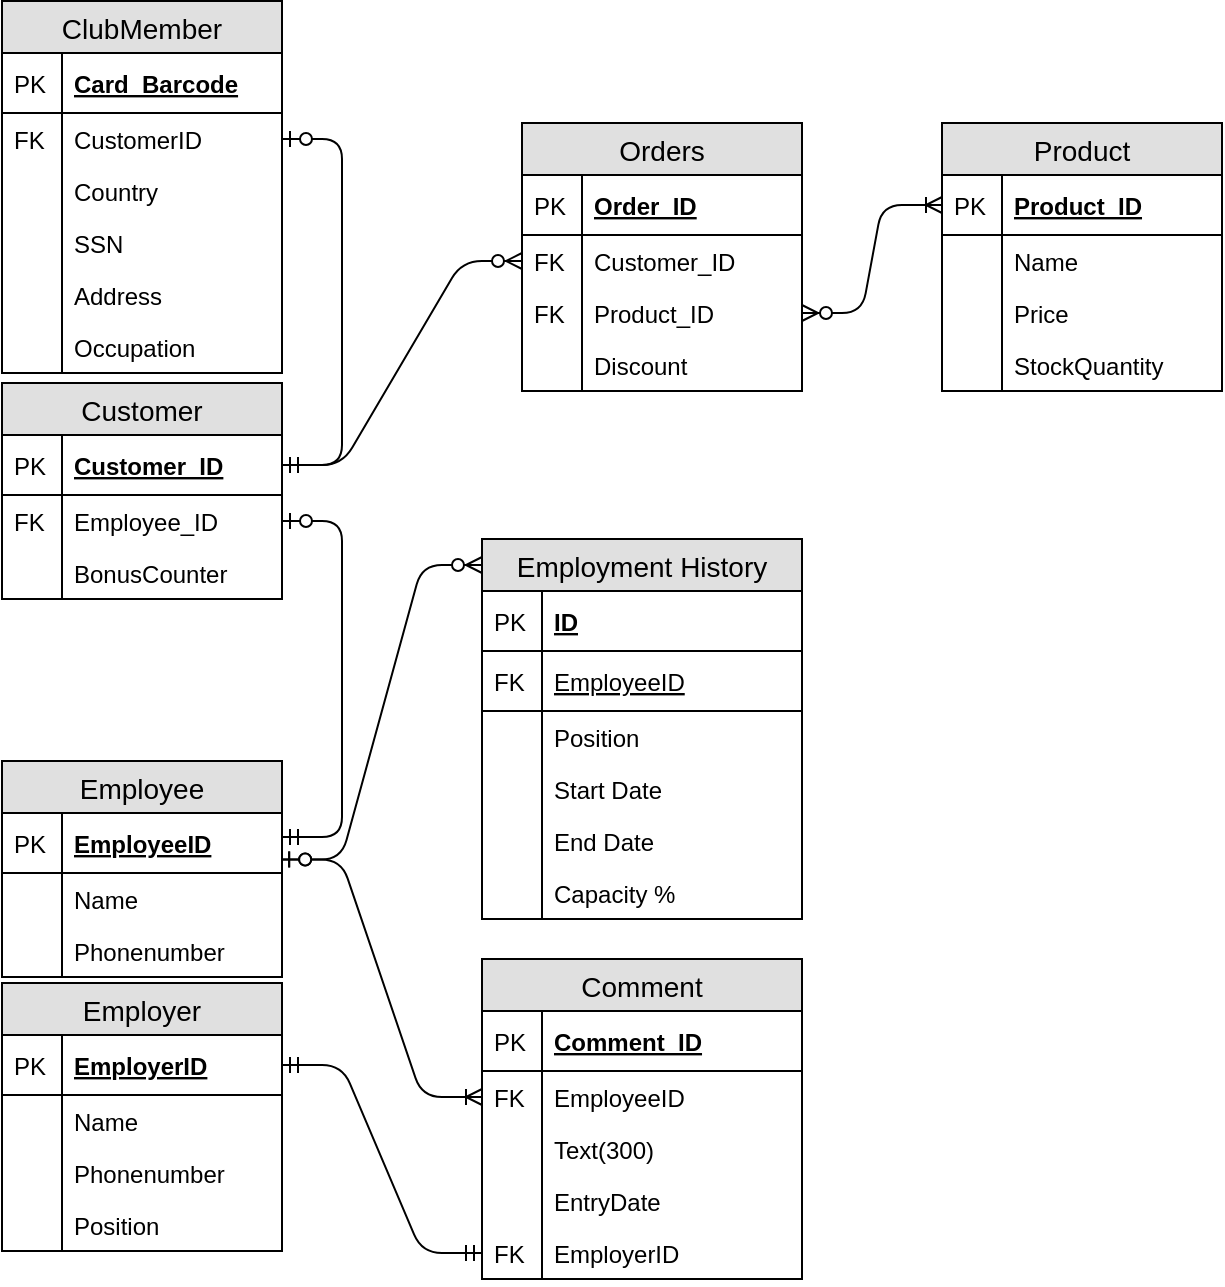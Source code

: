 <mxfile version="10.6.7" type="github"><diagram id="Jb8Aa0eDU6_dz6jblZv0" name="Page-1"><mxGraphModel dx="1403" dy="787" grid="1" gridSize="10" guides="1" tooltips="1" connect="1" arrows="1" fold="1" page="1" pageScale="1" pageWidth="827" pageHeight="1169" math="0" shadow="0"><root><mxCell id="0"/><mxCell id="1" parent="0"/><mxCell id="aHAAxWWIBN9m9v9XSV6--5" value="" style="edgeStyle=entityRelationEdgeStyle;fontSize=12;html=1;endArrow=ERoneToMany;startArrow=ERzeroToMany;" parent="1" source="y24Xcp6i1b98Lop004pg-53" target="y24Xcp6i1b98Lop004pg-74" edge="1"><mxGeometry width="100" height="100" relative="1" as="geometry"><mxPoint x="470" y="155.5" as="sourcePoint"/><mxPoint x="560" y="130.5" as="targetPoint"/></mxGeometry></mxCell><mxCell id="aHAAxWWIBN9m9v9XSV6--6" value="" style="edgeStyle=entityRelationEdgeStyle;fontSize=12;html=1;endArrow=ERzeroToMany;startArrow=ERmandOne;" parent="1" source="y24Xcp6i1b98Lop004pg-38" target="y24Xcp6i1b98Lop004pg-51" edge="1"><mxGeometry width="100" height="100" relative="1" as="geometry"><mxPoint x="270" y="194.5" as="sourcePoint"/><mxPoint x="290" y="135.5" as="targetPoint"/></mxGeometry></mxCell><mxCell id="y24Xcp6i1b98Lop004pg-6" value="Employment History" style="swimlane;fontStyle=0;childLayout=stackLayout;horizontal=1;startSize=26;fillColor=#e0e0e0;horizontalStack=0;resizeParent=1;resizeParentMax=0;resizeLast=0;collapsible=1;marginBottom=0;swimlaneFillColor=#ffffff;align=center;fontSize=14;" parent="1" vertex="1"><mxGeometry x="350" y="343.5" width="160" height="190" as="geometry"><mxRectangle x="350" y="361" width="160" height="26" as="alternateBounds"/></mxGeometry></mxCell><mxCell id="y24Xcp6i1b98Lop004pg-31" value="ID" style="shape=partialRectangle;top=0;left=0;right=0;bottom=1;align=left;verticalAlign=middle;fillColor=none;spacingLeft=34;spacingRight=4;overflow=hidden;rotatable=0;points=[[0,0.5],[1,0.5]];portConstraint=eastwest;dropTarget=0;fontStyle=5;fontSize=12;" parent="y24Xcp6i1b98Lop004pg-6" vertex="1"><mxGeometry y="26" width="160" height="30" as="geometry"/></mxCell><mxCell id="y24Xcp6i1b98Lop004pg-32" value="PK" style="shape=partialRectangle;top=0;left=0;bottom=0;fillColor=none;align=left;verticalAlign=middle;spacingLeft=4;spacingRight=4;overflow=hidden;rotatable=0;points=[];portConstraint=eastwest;part=1;fontSize=12;" parent="y24Xcp6i1b98Lop004pg-31" vertex="1" connectable="0"><mxGeometry width="30" height="30" as="geometry"/></mxCell><mxCell id="y24Xcp6i1b98Lop004pg-7" value="EmployeeID" style="shape=partialRectangle;top=0;left=0;right=0;bottom=1;align=left;verticalAlign=middle;fillColor=none;spacingLeft=34;spacingRight=4;overflow=hidden;rotatable=0;points=[[0,0.5],[1,0.5]];portConstraint=eastwest;dropTarget=0;fontStyle=4;fontSize=12;" parent="y24Xcp6i1b98Lop004pg-6" vertex="1"><mxGeometry y="56" width="160" height="30" as="geometry"/></mxCell><mxCell id="y24Xcp6i1b98Lop004pg-8" value="FK" style="shape=partialRectangle;top=0;left=0;bottom=0;fillColor=none;align=left;verticalAlign=middle;spacingLeft=4;spacingRight=4;overflow=hidden;rotatable=0;points=[];portConstraint=eastwest;part=1;fontSize=12;" parent="y24Xcp6i1b98Lop004pg-7" vertex="1" connectable="0"><mxGeometry width="30" height="30" as="geometry"/></mxCell><mxCell id="y24Xcp6i1b98Lop004pg-9" value="Position" style="shape=partialRectangle;top=0;left=0;right=0;bottom=0;align=left;verticalAlign=top;fillColor=none;spacingLeft=34;spacingRight=4;overflow=hidden;rotatable=0;points=[[0,0.5],[1,0.5]];portConstraint=eastwest;dropTarget=0;fontSize=12;" parent="y24Xcp6i1b98Lop004pg-6" vertex="1"><mxGeometry y="86" width="160" height="26" as="geometry"/></mxCell><mxCell id="y24Xcp6i1b98Lop004pg-10" value="" style="shape=partialRectangle;top=0;left=0;bottom=0;fillColor=none;align=left;verticalAlign=top;spacingLeft=4;spacingRight=4;overflow=hidden;rotatable=0;points=[];portConstraint=eastwest;part=1;fontSize=12;" parent="y24Xcp6i1b98Lop004pg-9" vertex="1" connectable="0"><mxGeometry width="30" height="26" as="geometry"/></mxCell><mxCell id="y24Xcp6i1b98Lop004pg-11" value="Start Date&#xA;" style="shape=partialRectangle;top=0;left=0;right=0;bottom=0;align=left;verticalAlign=top;fillColor=none;spacingLeft=34;spacingRight=4;overflow=hidden;rotatable=0;points=[[0,0.5],[1,0.5]];portConstraint=eastwest;dropTarget=0;fontSize=12;" parent="y24Xcp6i1b98Lop004pg-6" vertex="1"><mxGeometry y="112" width="160" height="26" as="geometry"/></mxCell><mxCell id="y24Xcp6i1b98Lop004pg-12" value="" style="shape=partialRectangle;top=0;left=0;bottom=0;fillColor=none;align=left;verticalAlign=top;spacingLeft=4;spacingRight=4;overflow=hidden;rotatable=0;points=[];portConstraint=eastwest;part=1;fontSize=12;" parent="y24Xcp6i1b98Lop004pg-11" vertex="1" connectable="0"><mxGeometry width="30" height="26" as="geometry"/></mxCell><mxCell id="y24Xcp6i1b98Lop004pg-13" value="End Date" style="shape=partialRectangle;top=0;left=0;right=0;bottom=0;align=left;verticalAlign=top;fillColor=none;spacingLeft=34;spacingRight=4;overflow=hidden;rotatable=0;points=[[0,0.5],[1,0.5]];portConstraint=eastwest;dropTarget=0;fontSize=12;" parent="y24Xcp6i1b98Lop004pg-6" vertex="1"><mxGeometry y="138" width="160" height="26" as="geometry"/></mxCell><mxCell id="y24Xcp6i1b98Lop004pg-14" value="" style="shape=partialRectangle;top=0;left=0;bottom=0;fillColor=none;align=left;verticalAlign=top;spacingLeft=4;spacingRight=4;overflow=hidden;rotatable=0;points=[];portConstraint=eastwest;part=1;fontSize=12;" parent="y24Xcp6i1b98Lop004pg-13" vertex="1" connectable="0"><mxGeometry width="30" height="26" as="geometry"/></mxCell><mxCell id="y24Xcp6i1b98Lop004pg-17" value="Capacity %" style="shape=partialRectangle;top=0;left=0;right=0;bottom=0;align=left;verticalAlign=top;fillColor=none;spacingLeft=34;spacingRight=4;overflow=hidden;rotatable=0;points=[[0,0.5],[1,0.5]];portConstraint=eastwest;dropTarget=0;fontSize=12;" parent="y24Xcp6i1b98Lop004pg-6" vertex="1"><mxGeometry y="164" width="160" height="26" as="geometry"/></mxCell><mxCell id="y24Xcp6i1b98Lop004pg-18" value="" style="shape=partialRectangle;top=0;left=0;bottom=0;fillColor=none;align=left;verticalAlign=top;spacingLeft=4;spacingRight=4;overflow=hidden;rotatable=0;points=[];portConstraint=eastwest;part=1;fontSize=12;" parent="y24Xcp6i1b98Lop004pg-17" vertex="1" connectable="0"><mxGeometry width="30" height="26" as="geometry"/></mxCell><mxCell id="y24Xcp6i1b98Lop004pg-19" value="" style="edgeStyle=entityRelationEdgeStyle;fontSize=12;html=1;endArrow=ERzeroToMany;startArrow=ERzeroToOne;exitX=0.997;exitY=0.774;exitDx=0;exitDy=0;exitPerimeter=0;" parent="1" source="y24Xcp6i1b98Lop004pg-35" edge="1"><mxGeometry width="100" height="100" relative="1" as="geometry"><mxPoint x="249.731" y="476.435" as="sourcePoint"/><mxPoint x="350" y="356.5" as="targetPoint"/></mxGeometry></mxCell><mxCell id="y24Xcp6i1b98Lop004pg-20" value="Employee" style="swimlane;fontStyle=0;childLayout=stackLayout;horizontal=1;startSize=26;fillColor=#e0e0e0;horizontalStack=0;resizeParent=1;resizeParentMax=0;resizeLast=0;collapsible=1;marginBottom=0;swimlaneFillColor=#ffffff;align=center;fontSize=14;" parent="1" vertex="1"><mxGeometry x="110" y="454.5" width="140" height="108" as="geometry"/></mxCell><mxCell id="y24Xcp6i1b98Lop004pg-35" value="EmployeeID" style="shape=partialRectangle;top=0;left=0;right=0;bottom=1;align=left;verticalAlign=middle;fillColor=none;spacingLeft=34;spacingRight=4;overflow=hidden;rotatable=0;points=[[0,0.5],[1,0.5]];portConstraint=eastwest;dropTarget=0;fontStyle=5;fontSize=12;" parent="y24Xcp6i1b98Lop004pg-20" vertex="1"><mxGeometry y="26" width="140" height="30" as="geometry"/></mxCell><mxCell id="y24Xcp6i1b98Lop004pg-36" value="PK" style="shape=partialRectangle;top=0;left=0;bottom=0;fillColor=none;align=left;verticalAlign=middle;spacingLeft=4;spacingRight=4;overflow=hidden;rotatable=0;points=[];portConstraint=eastwest;part=1;fontSize=12;" parent="y24Xcp6i1b98Lop004pg-35" vertex="1" connectable="0"><mxGeometry width="30" height="30" as="geometry"/></mxCell><mxCell id="y24Xcp6i1b98Lop004pg-23" value="Name" style="shape=partialRectangle;top=0;left=0;right=0;bottom=0;align=left;verticalAlign=top;fillColor=none;spacingLeft=34;spacingRight=4;overflow=hidden;rotatable=0;points=[[0,0.5],[1,0.5]];portConstraint=eastwest;dropTarget=0;fontSize=12;" parent="y24Xcp6i1b98Lop004pg-20" vertex="1"><mxGeometry y="56" width="140" height="26" as="geometry"/></mxCell><mxCell id="y24Xcp6i1b98Lop004pg-24" value="" style="shape=partialRectangle;top=0;left=0;bottom=0;fillColor=none;align=left;verticalAlign=top;spacingLeft=4;spacingRight=4;overflow=hidden;rotatable=0;points=[];portConstraint=eastwest;part=1;fontSize=12;" parent="y24Xcp6i1b98Lop004pg-23" vertex="1" connectable="0"><mxGeometry width="30" height="26" as="geometry"/></mxCell><mxCell id="y24Xcp6i1b98Lop004pg-98" value="Phonenumber" style="shape=partialRectangle;top=0;left=0;right=0;bottom=0;align=left;verticalAlign=top;fillColor=none;spacingLeft=34;spacingRight=4;overflow=hidden;rotatable=0;points=[[0,0.5],[1,0.5]];portConstraint=eastwest;dropTarget=0;fontSize=12;" parent="y24Xcp6i1b98Lop004pg-20" vertex="1"><mxGeometry y="82" width="140" height="26" as="geometry"/></mxCell><mxCell id="y24Xcp6i1b98Lop004pg-99" value="" style="shape=partialRectangle;top=0;left=0;bottom=0;fillColor=none;align=left;verticalAlign=top;spacingLeft=4;spacingRight=4;overflow=hidden;rotatable=0;points=[];portConstraint=eastwest;part=1;fontSize=12;" parent="y24Xcp6i1b98Lop004pg-98" vertex="1" connectable="0"><mxGeometry width="30" height="26" as="geometry"/></mxCell><mxCell id="y24Xcp6i1b98Lop004pg-37" value="Customer" style="swimlane;fontStyle=0;childLayout=stackLayout;horizontal=1;startSize=26;fillColor=#e0e0e0;horizontalStack=0;resizeParent=1;resizeParentMax=0;resizeLast=0;collapsible=1;marginBottom=0;swimlaneFillColor=#ffffff;align=center;fontSize=14;" parent="1" vertex="1"><mxGeometry x="110" y="265.5" width="140" height="108" as="geometry"/></mxCell><mxCell id="y24Xcp6i1b98Lop004pg-38" value="Customer_ID" style="shape=partialRectangle;top=0;left=0;right=0;bottom=1;align=left;verticalAlign=middle;fillColor=none;spacingLeft=34;spacingRight=4;overflow=hidden;rotatable=0;points=[[0,0.5],[1,0.5]];portConstraint=eastwest;dropTarget=0;fontStyle=5;fontSize=12;" parent="y24Xcp6i1b98Lop004pg-37" vertex="1"><mxGeometry y="26" width="140" height="30" as="geometry"/></mxCell><mxCell id="y24Xcp6i1b98Lop004pg-39" value="PK" style="shape=partialRectangle;top=0;left=0;bottom=0;fillColor=none;align=left;verticalAlign=middle;spacingLeft=4;spacingRight=4;overflow=hidden;rotatable=0;points=[];portConstraint=eastwest;part=1;fontSize=12;" parent="y24Xcp6i1b98Lop004pg-38" vertex="1" connectable="0"><mxGeometry width="30" height="30" as="geometry"/></mxCell><mxCell id="y24Xcp6i1b98Lop004pg-40" value="Employee_ID" style="shape=partialRectangle;top=0;left=0;right=0;bottom=0;align=left;verticalAlign=top;fillColor=none;spacingLeft=34;spacingRight=4;overflow=hidden;rotatable=0;points=[[0,0.5],[1,0.5]];portConstraint=eastwest;dropTarget=0;fontSize=12;" parent="y24Xcp6i1b98Lop004pg-37" vertex="1"><mxGeometry y="56" width="140" height="26" as="geometry"/></mxCell><mxCell id="y24Xcp6i1b98Lop004pg-41" value="FK" style="shape=partialRectangle;top=0;left=0;bottom=0;fillColor=none;align=left;verticalAlign=top;spacingLeft=4;spacingRight=4;overflow=hidden;rotatable=0;points=[];portConstraint=eastwest;part=1;fontSize=12;" parent="y24Xcp6i1b98Lop004pg-40" vertex="1" connectable="0"><mxGeometry width="30" height="26" as="geometry"/></mxCell><mxCell id="y24Xcp6i1b98Lop004pg-42" value="BonusCounter" style="shape=partialRectangle;top=0;left=0;right=0;bottom=0;align=left;verticalAlign=top;fillColor=none;spacingLeft=34;spacingRight=4;overflow=hidden;rotatable=0;points=[[0,0.5],[1,0.5]];portConstraint=eastwest;dropTarget=0;fontSize=12;" parent="y24Xcp6i1b98Lop004pg-37" vertex="1"><mxGeometry y="82" width="140" height="26" as="geometry"/></mxCell><mxCell id="y24Xcp6i1b98Lop004pg-43" value="" style="shape=partialRectangle;top=0;left=0;bottom=0;fillColor=none;align=left;verticalAlign=top;spacingLeft=4;spacingRight=4;overflow=hidden;rotatable=0;points=[];portConstraint=eastwest;part=1;fontSize=12;" parent="y24Xcp6i1b98Lop004pg-42" vertex="1" connectable="0"><mxGeometry width="30" height="26" as="geometry"/></mxCell><mxCell id="y24Xcp6i1b98Lop004pg-48" value="Orders" style="swimlane;fontStyle=0;childLayout=stackLayout;horizontal=1;startSize=26;fillColor=#e0e0e0;horizontalStack=0;resizeParent=1;resizeParentMax=0;resizeLast=0;collapsible=1;marginBottom=0;swimlaneFillColor=#ffffff;align=center;fontSize=14;" parent="1" vertex="1"><mxGeometry x="370" y="135.5" width="140" height="134" as="geometry"/></mxCell><mxCell id="y24Xcp6i1b98Lop004pg-49" value="Order_ID" style="shape=partialRectangle;top=0;left=0;right=0;bottom=1;align=left;verticalAlign=middle;fillColor=none;spacingLeft=34;spacingRight=4;overflow=hidden;rotatable=0;points=[[0,0.5],[1,0.5]];portConstraint=eastwest;dropTarget=0;fontStyle=5;fontSize=12;" parent="y24Xcp6i1b98Lop004pg-48" vertex="1"><mxGeometry y="26" width="140" height="30" as="geometry"/></mxCell><mxCell id="y24Xcp6i1b98Lop004pg-50" value="PK" style="shape=partialRectangle;top=0;left=0;bottom=0;fillColor=none;align=left;verticalAlign=middle;spacingLeft=4;spacingRight=4;overflow=hidden;rotatable=0;points=[];portConstraint=eastwest;part=1;fontSize=12;" parent="y24Xcp6i1b98Lop004pg-49" vertex="1" connectable="0"><mxGeometry width="30" height="30" as="geometry"/></mxCell><mxCell id="y24Xcp6i1b98Lop004pg-51" value="Customer_ID" style="shape=partialRectangle;top=0;left=0;right=0;bottom=0;align=left;verticalAlign=top;fillColor=none;spacingLeft=34;spacingRight=4;overflow=hidden;rotatable=0;points=[[0,0.5],[1,0.5]];portConstraint=eastwest;dropTarget=0;fontSize=12;" parent="y24Xcp6i1b98Lop004pg-48" vertex="1"><mxGeometry y="56" width="140" height="26" as="geometry"/></mxCell><mxCell id="y24Xcp6i1b98Lop004pg-52" value="FK" style="shape=partialRectangle;top=0;left=0;bottom=0;fillColor=none;align=left;verticalAlign=top;spacingLeft=4;spacingRight=4;overflow=hidden;rotatable=0;points=[];portConstraint=eastwest;part=1;fontSize=12;" parent="y24Xcp6i1b98Lop004pg-51" vertex="1" connectable="0"><mxGeometry width="30" height="26" as="geometry"/></mxCell><mxCell id="y24Xcp6i1b98Lop004pg-53" value="Product_ID" style="shape=partialRectangle;top=0;left=0;right=0;bottom=0;align=left;verticalAlign=top;fillColor=none;spacingLeft=34;spacingRight=4;overflow=hidden;rotatable=0;points=[[0,0.5],[1,0.5]];portConstraint=eastwest;dropTarget=0;fontSize=12;" parent="y24Xcp6i1b98Lop004pg-48" vertex="1"><mxGeometry y="82" width="140" height="26" as="geometry"/></mxCell><mxCell id="y24Xcp6i1b98Lop004pg-54" value="FK" style="shape=partialRectangle;top=0;left=0;bottom=0;fillColor=none;align=left;verticalAlign=top;spacingLeft=4;spacingRight=4;overflow=hidden;rotatable=0;points=[];portConstraint=eastwest;part=1;fontSize=12;" parent="y24Xcp6i1b98Lop004pg-53" vertex="1" connectable="0"><mxGeometry width="30" height="26" as="geometry"/></mxCell><mxCell id="9eRgfXfE2KZrdegdF3_T-24" value="Discount" style="shape=partialRectangle;top=0;left=0;right=0;bottom=0;align=left;verticalAlign=top;fillColor=none;spacingLeft=34;spacingRight=4;overflow=hidden;rotatable=0;points=[[0,0.5],[1,0.5]];portConstraint=eastwest;dropTarget=0;fontSize=12;" vertex="1" parent="y24Xcp6i1b98Lop004pg-48"><mxGeometry y="108" width="140" height="26" as="geometry"/></mxCell><mxCell id="9eRgfXfE2KZrdegdF3_T-25" value="" style="shape=partialRectangle;top=0;left=0;bottom=0;fillColor=none;align=left;verticalAlign=top;spacingLeft=4;spacingRight=4;overflow=hidden;rotatable=0;points=[];portConstraint=eastwest;part=1;fontSize=12;" vertex="1" connectable="0" parent="9eRgfXfE2KZrdegdF3_T-24"><mxGeometry width="30" height="26" as="geometry"/></mxCell><mxCell id="y24Xcp6i1b98Lop004pg-73" value="Product" style="swimlane;fontStyle=0;childLayout=stackLayout;horizontal=1;startSize=26;fillColor=#e0e0e0;horizontalStack=0;resizeParent=1;resizeParentMax=0;resizeLast=0;collapsible=1;marginBottom=0;swimlaneFillColor=#ffffff;align=center;fontSize=14;" parent="1" vertex="1"><mxGeometry x="580" y="135.5" width="140" height="134" as="geometry"/></mxCell><mxCell id="y24Xcp6i1b98Lop004pg-74" value="Product_ID" style="shape=partialRectangle;top=0;left=0;right=0;bottom=1;align=left;verticalAlign=middle;fillColor=none;spacingLeft=34;spacingRight=4;overflow=hidden;rotatable=0;points=[[0,0.5],[1,0.5]];portConstraint=eastwest;dropTarget=0;fontStyle=5;fontSize=12;" parent="y24Xcp6i1b98Lop004pg-73" vertex="1"><mxGeometry y="26" width="140" height="30" as="geometry"/></mxCell><mxCell id="y24Xcp6i1b98Lop004pg-75" value="PK" style="shape=partialRectangle;top=0;left=0;bottom=0;fillColor=none;align=left;verticalAlign=middle;spacingLeft=4;spacingRight=4;overflow=hidden;rotatable=0;points=[];portConstraint=eastwest;part=1;fontSize=12;" parent="y24Xcp6i1b98Lop004pg-74" vertex="1" connectable="0"><mxGeometry width="30" height="30" as="geometry"/></mxCell><mxCell id="y24Xcp6i1b98Lop004pg-76" value="Name" style="shape=partialRectangle;top=0;left=0;right=0;bottom=0;align=left;verticalAlign=top;fillColor=none;spacingLeft=34;spacingRight=4;overflow=hidden;rotatable=0;points=[[0,0.5],[1,0.5]];portConstraint=eastwest;dropTarget=0;fontSize=12;" parent="y24Xcp6i1b98Lop004pg-73" vertex="1"><mxGeometry y="56" width="140" height="26" as="geometry"/></mxCell><mxCell id="y24Xcp6i1b98Lop004pg-77" value="" style="shape=partialRectangle;top=0;left=0;bottom=0;fillColor=none;align=left;verticalAlign=top;spacingLeft=4;spacingRight=4;overflow=hidden;rotatable=0;points=[];portConstraint=eastwest;part=1;fontSize=12;" parent="y24Xcp6i1b98Lop004pg-76" vertex="1" connectable="0"><mxGeometry width="30" height="26" as="geometry"/></mxCell><mxCell id="y24Xcp6i1b98Lop004pg-78" value="Price" style="shape=partialRectangle;top=0;left=0;right=0;bottom=0;align=left;verticalAlign=top;fillColor=none;spacingLeft=34;spacingRight=4;overflow=hidden;rotatable=0;points=[[0,0.5],[1,0.5]];portConstraint=eastwest;dropTarget=0;fontSize=12;" parent="y24Xcp6i1b98Lop004pg-73" vertex="1"><mxGeometry y="82" width="140" height="26" as="geometry"/></mxCell><mxCell id="y24Xcp6i1b98Lop004pg-79" value="" style="shape=partialRectangle;top=0;left=0;bottom=0;fillColor=none;align=left;verticalAlign=top;spacingLeft=4;spacingRight=4;overflow=hidden;rotatable=0;points=[];portConstraint=eastwest;part=1;fontSize=12;" parent="y24Xcp6i1b98Lop004pg-78" vertex="1" connectable="0"><mxGeometry width="30" height="26" as="geometry"/></mxCell><mxCell id="9eRgfXfE2KZrdegdF3_T-22" value="StockQuantity" style="shape=partialRectangle;top=0;left=0;right=0;bottom=0;align=left;verticalAlign=top;fillColor=none;spacingLeft=34;spacingRight=4;overflow=hidden;rotatable=0;points=[[0,0.5],[1,0.5]];portConstraint=eastwest;dropTarget=0;fontSize=12;" vertex="1" parent="y24Xcp6i1b98Lop004pg-73"><mxGeometry y="108" width="140" height="26" as="geometry"/></mxCell><mxCell id="9eRgfXfE2KZrdegdF3_T-23" value="" style="shape=partialRectangle;top=0;left=0;bottom=0;fillColor=none;align=left;verticalAlign=top;spacingLeft=4;spacingRight=4;overflow=hidden;rotatable=0;points=[];portConstraint=eastwest;part=1;fontSize=12;" vertex="1" connectable="0" parent="9eRgfXfE2KZrdegdF3_T-22"><mxGeometry width="30" height="26" as="geometry"/></mxCell><mxCell id="y24Xcp6i1b98Lop004pg-84" value="ClubMember" style="swimlane;fontStyle=0;childLayout=stackLayout;horizontal=1;startSize=26;fillColor=#e0e0e0;horizontalStack=0;resizeParent=1;resizeParentMax=0;resizeLast=0;collapsible=1;marginBottom=0;swimlaneFillColor=#ffffff;align=center;fontSize=14;" parent="1" vertex="1"><mxGeometry x="110" y="74.5" width="140" height="186" as="geometry"/></mxCell><mxCell id="y24Xcp6i1b98Lop004pg-85" value="Card_Barcode" style="shape=partialRectangle;top=0;left=0;right=0;bottom=1;align=left;verticalAlign=middle;fillColor=none;spacingLeft=34;spacingRight=4;overflow=hidden;rotatable=0;points=[[0,0.5],[1,0.5]];portConstraint=eastwest;dropTarget=0;fontStyle=5;fontSize=12;" parent="y24Xcp6i1b98Lop004pg-84" vertex="1"><mxGeometry y="26" width="140" height="30" as="geometry"/></mxCell><mxCell id="y24Xcp6i1b98Lop004pg-86" value="PK" style="shape=partialRectangle;top=0;left=0;bottom=0;fillColor=none;align=left;verticalAlign=middle;spacingLeft=4;spacingRight=4;overflow=hidden;rotatable=0;points=[];portConstraint=eastwest;part=1;fontSize=12;" parent="y24Xcp6i1b98Lop004pg-85" vertex="1" connectable="0"><mxGeometry width="30" height="30" as="geometry"/></mxCell><mxCell id="y24Xcp6i1b98Lop004pg-87" value="CustomerID" style="shape=partialRectangle;top=0;left=0;right=0;bottom=0;align=left;verticalAlign=top;fillColor=none;spacingLeft=34;spacingRight=4;overflow=hidden;rotatable=0;points=[[0,0.5],[1,0.5]];portConstraint=eastwest;dropTarget=0;fontSize=12;" parent="y24Xcp6i1b98Lop004pg-84" vertex="1"><mxGeometry y="56" width="140" height="26" as="geometry"/></mxCell><mxCell id="y24Xcp6i1b98Lop004pg-88" value="FK" style="shape=partialRectangle;top=0;left=0;bottom=0;fillColor=none;align=left;verticalAlign=top;spacingLeft=4;spacingRight=4;overflow=hidden;rotatable=0;points=[];portConstraint=eastwest;part=1;fontSize=12;" parent="y24Xcp6i1b98Lop004pg-87" vertex="1" connectable="0"><mxGeometry width="30" height="26" as="geometry"/></mxCell><mxCell id="y24Xcp6i1b98Lop004pg-91" value="Country" style="shape=partialRectangle;top=0;left=0;right=0;bottom=0;align=left;verticalAlign=top;fillColor=none;spacingLeft=34;spacingRight=4;overflow=hidden;rotatable=0;points=[[0,0.5],[1,0.5]];portConstraint=eastwest;dropTarget=0;fontSize=12;" parent="y24Xcp6i1b98Lop004pg-84" vertex="1"><mxGeometry y="82" width="140" height="26" as="geometry"/></mxCell><mxCell id="y24Xcp6i1b98Lop004pg-92" value="" style="shape=partialRectangle;top=0;left=0;bottom=0;fillColor=none;align=left;verticalAlign=top;spacingLeft=4;spacingRight=4;overflow=hidden;rotatable=0;points=[];portConstraint=eastwest;part=1;fontSize=12;" parent="y24Xcp6i1b98Lop004pg-91" vertex="1" connectable="0"><mxGeometry width="30" height="26" as="geometry"/></mxCell><mxCell id="9eRgfXfE2KZrdegdF3_T-4" value="SSN" style="shape=partialRectangle;top=0;left=0;right=0;bottom=0;align=left;verticalAlign=top;fillColor=none;spacingLeft=34;spacingRight=4;overflow=hidden;rotatable=0;points=[[0,0.5],[1,0.5]];portConstraint=eastwest;dropTarget=0;fontSize=12;" vertex="1" parent="y24Xcp6i1b98Lop004pg-84"><mxGeometry y="108" width="140" height="26" as="geometry"/></mxCell><mxCell id="9eRgfXfE2KZrdegdF3_T-5" value="" style="shape=partialRectangle;top=0;left=0;bottom=0;fillColor=none;align=left;verticalAlign=top;spacingLeft=4;spacingRight=4;overflow=hidden;rotatable=0;points=[];portConstraint=eastwest;part=1;fontSize=12;" vertex="1" connectable="0" parent="9eRgfXfE2KZrdegdF3_T-4"><mxGeometry width="30" height="26" as="geometry"/></mxCell><mxCell id="9eRgfXfE2KZrdegdF3_T-6" value="Address" style="shape=partialRectangle;top=0;left=0;right=0;bottom=0;align=left;verticalAlign=top;fillColor=none;spacingLeft=34;spacingRight=4;overflow=hidden;rotatable=0;points=[[0,0.5],[1,0.5]];portConstraint=eastwest;dropTarget=0;fontSize=12;" vertex="1" parent="y24Xcp6i1b98Lop004pg-84"><mxGeometry y="134" width="140" height="26" as="geometry"/></mxCell><mxCell id="9eRgfXfE2KZrdegdF3_T-7" value="" style="shape=partialRectangle;top=0;left=0;bottom=0;fillColor=none;align=left;verticalAlign=top;spacingLeft=4;spacingRight=4;overflow=hidden;rotatable=0;points=[];portConstraint=eastwest;part=1;fontSize=12;" vertex="1" connectable="0" parent="9eRgfXfE2KZrdegdF3_T-6"><mxGeometry width="30" height="26" as="geometry"/></mxCell><mxCell id="9eRgfXfE2KZrdegdF3_T-8" value="Occupation" style="shape=partialRectangle;top=0;left=0;right=0;bottom=0;align=left;verticalAlign=top;fillColor=none;spacingLeft=34;spacingRight=4;overflow=hidden;rotatable=0;points=[[0,0.5],[1,0.5]];portConstraint=eastwest;dropTarget=0;fontSize=12;" vertex="1" parent="y24Xcp6i1b98Lop004pg-84"><mxGeometry y="160" width="140" height="26" as="geometry"/></mxCell><mxCell id="9eRgfXfE2KZrdegdF3_T-9" value="" style="shape=partialRectangle;top=0;left=0;bottom=0;fillColor=none;align=left;verticalAlign=top;spacingLeft=4;spacingRight=4;overflow=hidden;rotatable=0;points=[];portConstraint=eastwest;part=1;fontSize=12;" vertex="1" connectable="0" parent="9eRgfXfE2KZrdegdF3_T-8"><mxGeometry width="30" height="26" as="geometry"/></mxCell><mxCell id="y24Xcp6i1b98Lop004pg-95" value="" style="edgeStyle=entityRelationEdgeStyle;fontSize=12;html=1;endArrow=ERzeroToOne;startArrow=ERmandOne;" parent="1" target="y24Xcp6i1b98Lop004pg-40" edge="1"><mxGeometry width="100" height="100" relative="1" as="geometry"><mxPoint x="250" y="492.5" as="sourcePoint"/><mxPoint x="190" y="425.5" as="targetPoint"/></mxGeometry></mxCell><mxCell id="y24Xcp6i1b98Lop004pg-100" value="" style="edgeStyle=entityRelationEdgeStyle;fontSize=12;html=1;endArrow=ERzeroToOne;startArrow=ERmandOne;" parent="1" source="y24Xcp6i1b98Lop004pg-38" target="y24Xcp6i1b98Lop004pg-87" edge="1"><mxGeometry width="100" height="100" relative="1" as="geometry"><mxPoint x="300" y="145.5" as="sourcePoint"/><mxPoint x="270" y="87.5" as="targetPoint"/></mxGeometry></mxCell><mxCell id="yx7QGFoEsKwcwLqhtzKZ-2" value="Comment" style="swimlane;fontStyle=0;childLayout=stackLayout;horizontal=1;startSize=26;fillColor=#e0e0e0;horizontalStack=0;resizeParent=1;resizeParentMax=0;resizeLast=0;collapsible=1;marginBottom=0;swimlaneFillColor=#ffffff;align=center;fontSize=14;" parent="1" vertex="1"><mxGeometry x="350" y="553.5" width="160" height="160" as="geometry"/></mxCell><mxCell id="yx7QGFoEsKwcwLqhtzKZ-3" value="Comment_ID" style="shape=partialRectangle;top=0;left=0;right=0;bottom=1;align=left;verticalAlign=middle;fillColor=none;spacingLeft=34;spacingRight=4;overflow=hidden;rotatable=0;points=[[0,0.5],[1,0.5]];portConstraint=eastwest;dropTarget=0;fontStyle=5;fontSize=12;" parent="yx7QGFoEsKwcwLqhtzKZ-2" vertex="1"><mxGeometry y="26" width="160" height="30" as="geometry"/></mxCell><mxCell id="yx7QGFoEsKwcwLqhtzKZ-4" value="PK" style="shape=partialRectangle;top=0;left=0;bottom=0;fillColor=none;align=left;verticalAlign=middle;spacingLeft=4;spacingRight=4;overflow=hidden;rotatable=0;points=[];portConstraint=eastwest;part=1;fontSize=12;" parent="yx7QGFoEsKwcwLqhtzKZ-3" vertex="1" connectable="0"><mxGeometry width="30" height="30" as="geometry"/></mxCell><mxCell id="yx7QGFoEsKwcwLqhtzKZ-5" value="EmployeeID&#xA;" style="shape=partialRectangle;top=0;left=0;right=0;bottom=0;align=left;verticalAlign=top;fillColor=none;spacingLeft=34;spacingRight=4;overflow=hidden;rotatable=0;points=[[0,0.5],[1,0.5]];portConstraint=eastwest;dropTarget=0;fontSize=12;" parent="yx7QGFoEsKwcwLqhtzKZ-2" vertex="1"><mxGeometry y="56" width="160" height="26" as="geometry"/></mxCell><mxCell id="yx7QGFoEsKwcwLqhtzKZ-6" value="FK" style="shape=partialRectangle;top=0;left=0;bottom=0;fillColor=none;align=left;verticalAlign=top;spacingLeft=4;spacingRight=4;overflow=hidden;rotatable=0;points=[];portConstraint=eastwest;part=1;fontSize=12;" parent="yx7QGFoEsKwcwLqhtzKZ-5" vertex="1" connectable="0"><mxGeometry width="30" height="26" as="geometry"/></mxCell><mxCell id="yx7QGFoEsKwcwLqhtzKZ-7" value="Text(300)" style="shape=partialRectangle;top=0;left=0;right=0;bottom=0;align=left;verticalAlign=top;fillColor=none;spacingLeft=34;spacingRight=4;overflow=hidden;rotatable=0;points=[[0,0.5],[1,0.5]];portConstraint=eastwest;dropTarget=0;fontSize=12;" parent="yx7QGFoEsKwcwLqhtzKZ-2" vertex="1"><mxGeometry y="82" width="160" height="26" as="geometry"/></mxCell><mxCell id="yx7QGFoEsKwcwLqhtzKZ-8" value="" style="shape=partialRectangle;top=0;left=0;bottom=0;fillColor=none;align=left;verticalAlign=top;spacingLeft=4;spacingRight=4;overflow=hidden;rotatable=0;points=[];portConstraint=eastwest;part=1;fontSize=12;" parent="yx7QGFoEsKwcwLqhtzKZ-7" vertex="1" connectable="0"><mxGeometry width="30" height="26" as="geometry"/></mxCell><mxCell id="yx7QGFoEsKwcwLqhtzKZ-9" value="EntryDate" style="shape=partialRectangle;top=0;left=0;right=0;bottom=0;align=left;verticalAlign=top;fillColor=none;spacingLeft=34;spacingRight=4;overflow=hidden;rotatable=0;points=[[0,0.5],[1,0.5]];portConstraint=eastwest;dropTarget=0;fontSize=12;" parent="yx7QGFoEsKwcwLqhtzKZ-2" vertex="1"><mxGeometry y="108" width="160" height="26" as="geometry"/></mxCell><mxCell id="yx7QGFoEsKwcwLqhtzKZ-10" value="" style="shape=partialRectangle;top=0;left=0;bottom=0;fillColor=none;align=left;verticalAlign=top;spacingLeft=4;spacingRight=4;overflow=hidden;rotatable=0;points=[];portConstraint=eastwest;part=1;fontSize=12;" parent="yx7QGFoEsKwcwLqhtzKZ-9" vertex="1" connectable="0"><mxGeometry width="30" height="26" as="geometry"/></mxCell><mxCell id="9eRgfXfE2KZrdegdF3_T-12" value="EmployerID" style="shape=partialRectangle;top=0;left=0;right=0;bottom=0;align=left;verticalAlign=top;fillColor=none;spacingLeft=34;spacingRight=4;overflow=hidden;rotatable=0;points=[[0,0.5],[1,0.5]];portConstraint=eastwest;dropTarget=0;fontSize=12;" vertex="1" parent="yx7QGFoEsKwcwLqhtzKZ-2"><mxGeometry y="134" width="160" height="26" as="geometry"/></mxCell><mxCell id="9eRgfXfE2KZrdegdF3_T-13" value="FK" style="shape=partialRectangle;top=0;left=0;bottom=0;fillColor=none;align=left;verticalAlign=top;spacingLeft=4;spacingRight=4;overflow=hidden;rotatable=0;points=[];portConstraint=eastwest;part=1;fontSize=12;" vertex="1" connectable="0" parent="9eRgfXfE2KZrdegdF3_T-12"><mxGeometry width="30" height="26" as="geometry"/></mxCell><mxCell id="9eRgfXfE2KZrdegdF3_T-1" value="" style="edgeStyle=entityRelationEdgeStyle;fontSize=12;html=1;endArrow=ERoneToMany;startArrow=ERzeroToOne;exitX=0.997;exitY=0.774;exitDx=0;exitDy=0;exitPerimeter=0;" edge="1" parent="1" source="y24Xcp6i1b98Lop004pg-35" target="yx7QGFoEsKwcwLqhtzKZ-5"><mxGeometry width="100" height="100" relative="1" as="geometry"><mxPoint x="250" y="476.5" as="sourcePoint"/><mxPoint x="380" y="575.5" as="targetPoint"/></mxGeometry></mxCell><mxCell id="9eRgfXfE2KZrdegdF3_T-14" value="Employer" style="swimlane;fontStyle=0;childLayout=stackLayout;horizontal=1;startSize=26;fillColor=#e0e0e0;horizontalStack=0;resizeParent=1;resizeParentMax=0;resizeLast=0;collapsible=1;marginBottom=0;swimlaneFillColor=#ffffff;align=center;fontSize=14;" vertex="1" parent="1"><mxGeometry x="110" y="565.5" width="140" height="134" as="geometry"/></mxCell><mxCell id="9eRgfXfE2KZrdegdF3_T-15" value="EmployerID" style="shape=partialRectangle;top=0;left=0;right=0;bottom=1;align=left;verticalAlign=middle;fillColor=none;spacingLeft=34;spacingRight=4;overflow=hidden;rotatable=0;points=[[0,0.5],[1,0.5]];portConstraint=eastwest;dropTarget=0;fontStyle=5;fontSize=12;" vertex="1" parent="9eRgfXfE2KZrdegdF3_T-14"><mxGeometry y="26" width="140" height="30" as="geometry"/></mxCell><mxCell id="9eRgfXfE2KZrdegdF3_T-16" value="PK" style="shape=partialRectangle;top=0;left=0;bottom=0;fillColor=none;align=left;verticalAlign=middle;spacingLeft=4;spacingRight=4;overflow=hidden;rotatable=0;points=[];portConstraint=eastwest;part=1;fontSize=12;" vertex="1" connectable="0" parent="9eRgfXfE2KZrdegdF3_T-15"><mxGeometry width="30" height="30" as="geometry"/></mxCell><mxCell id="9eRgfXfE2KZrdegdF3_T-17" value="Name" style="shape=partialRectangle;top=0;left=0;right=0;bottom=0;align=left;verticalAlign=top;fillColor=none;spacingLeft=34;spacingRight=4;overflow=hidden;rotatable=0;points=[[0,0.5],[1,0.5]];portConstraint=eastwest;dropTarget=0;fontSize=12;" vertex="1" parent="9eRgfXfE2KZrdegdF3_T-14"><mxGeometry y="56" width="140" height="26" as="geometry"/></mxCell><mxCell id="9eRgfXfE2KZrdegdF3_T-18" value="" style="shape=partialRectangle;top=0;left=0;bottom=0;fillColor=none;align=left;verticalAlign=top;spacingLeft=4;spacingRight=4;overflow=hidden;rotatable=0;points=[];portConstraint=eastwest;part=1;fontSize=12;" vertex="1" connectable="0" parent="9eRgfXfE2KZrdegdF3_T-17"><mxGeometry width="30" height="26" as="geometry"/></mxCell><mxCell id="9eRgfXfE2KZrdegdF3_T-19" value="Phonenumber" style="shape=partialRectangle;top=0;left=0;right=0;bottom=0;align=left;verticalAlign=top;fillColor=none;spacingLeft=34;spacingRight=4;overflow=hidden;rotatable=0;points=[[0,0.5],[1,0.5]];portConstraint=eastwest;dropTarget=0;fontSize=12;" vertex="1" parent="9eRgfXfE2KZrdegdF3_T-14"><mxGeometry y="82" width="140" height="26" as="geometry"/></mxCell><mxCell id="9eRgfXfE2KZrdegdF3_T-20" value="" style="shape=partialRectangle;top=0;left=0;bottom=0;fillColor=none;align=left;verticalAlign=top;spacingLeft=4;spacingRight=4;overflow=hidden;rotatable=0;points=[];portConstraint=eastwest;part=1;fontSize=12;" vertex="1" connectable="0" parent="9eRgfXfE2KZrdegdF3_T-19"><mxGeometry width="30" height="26" as="geometry"/></mxCell><mxCell id="9eRgfXfE2KZrdegdF3_T-26" value="Position" style="shape=partialRectangle;top=0;left=0;right=0;bottom=0;align=left;verticalAlign=top;fillColor=none;spacingLeft=34;spacingRight=4;overflow=hidden;rotatable=0;points=[[0,0.5],[1,0.5]];portConstraint=eastwest;dropTarget=0;fontSize=12;" vertex="1" parent="9eRgfXfE2KZrdegdF3_T-14"><mxGeometry y="108" width="140" height="26" as="geometry"/></mxCell><mxCell id="9eRgfXfE2KZrdegdF3_T-27" value="" style="shape=partialRectangle;top=0;left=0;bottom=0;fillColor=none;align=left;verticalAlign=top;spacingLeft=4;spacingRight=4;overflow=hidden;rotatable=0;points=[];portConstraint=eastwest;part=1;fontSize=12;" vertex="1" connectable="0" parent="9eRgfXfE2KZrdegdF3_T-26"><mxGeometry width="30" height="26" as="geometry"/></mxCell><mxCell id="9eRgfXfE2KZrdegdF3_T-21" value="" style="edgeStyle=entityRelationEdgeStyle;fontSize=12;html=1;endArrow=ERmandOne;startArrow=ERmandOne;" edge="1" parent="1" source="9eRgfXfE2KZrdegdF3_T-15" target="9eRgfXfE2KZrdegdF3_T-12"><mxGeometry width="100" height="100" relative="1" as="geometry"><mxPoint x="280" y="775.5" as="sourcePoint"/><mxPoint x="380" y="675.5" as="targetPoint"/></mxGeometry></mxCell></root></mxGraphModel></diagram></mxfile>